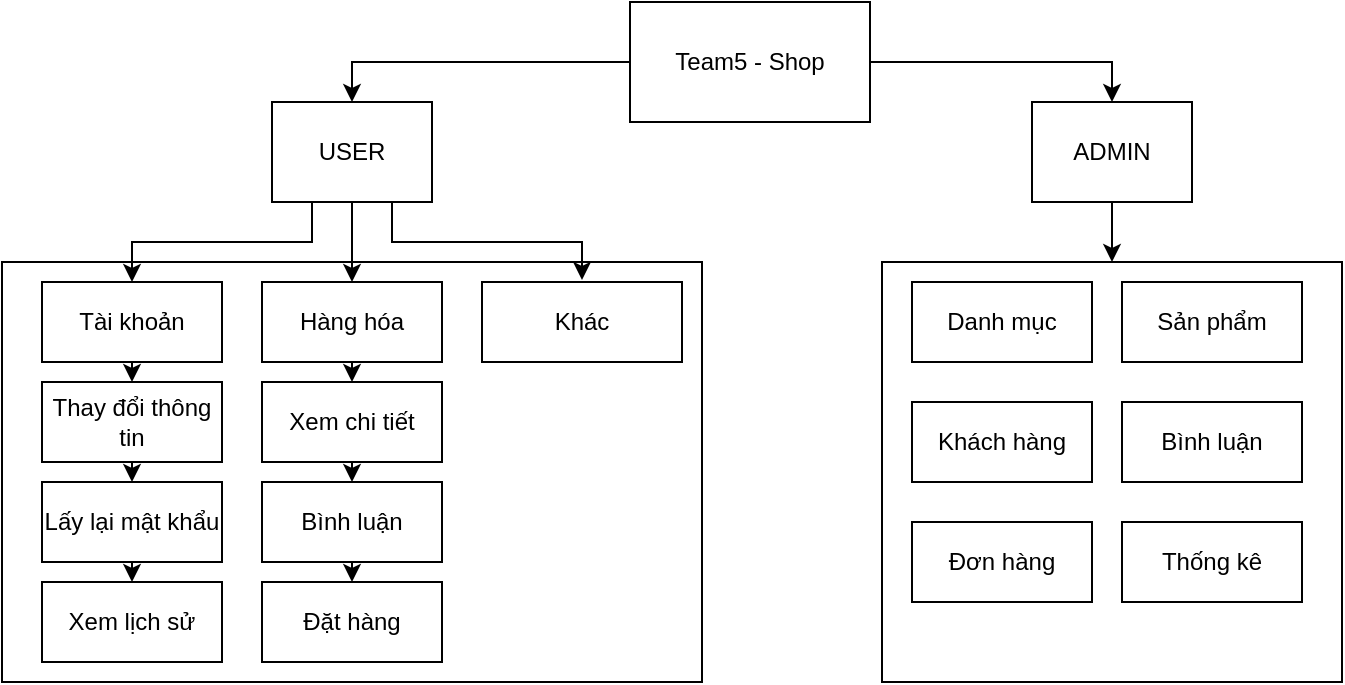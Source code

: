 <mxfile version="15.6.8" type="github">
  <diagram id="YHiz8eK2PubWd9OswhWf" name="Page-1">
    <mxGraphModel dx="929" dy="450" grid="1" gridSize="10" guides="1" tooltips="1" connect="1" arrows="1" fold="1" page="1" pageScale="1" pageWidth="827" pageHeight="1169" math="0" shadow="0">
      <root>
        <mxCell id="0" />
        <mxCell id="1" parent="0" />
        <mxCell id="F0mfFQwup7OnYFJ5PiCa-3" value="" style="rounded=0;whiteSpace=wrap;html=1;" parent="1" vertex="1">
          <mxGeometry x="40" y="180" width="350" height="210" as="geometry" />
        </mxCell>
        <mxCell id="F0mfFQwup7OnYFJ5PiCa-4" style="edgeStyle=orthogonalEdgeStyle;rounded=0;orthogonalLoop=1;jettySize=auto;html=1;exitX=0;exitY=0.5;exitDx=0;exitDy=0;entryX=0.5;entryY=0;entryDx=0;entryDy=0;" parent="1" source="F0mfFQwup7OnYFJ5PiCa-2" target="F0mfFQwup7OnYFJ5PiCa-5" edge="1">
          <mxGeometry relative="1" as="geometry" />
        </mxCell>
        <mxCell id="F0mfFQwup7OnYFJ5PiCa-8" style="edgeStyle=orthogonalEdgeStyle;rounded=0;orthogonalLoop=1;jettySize=auto;html=1;exitX=1;exitY=0.5;exitDx=0;exitDy=0;entryX=0.5;entryY=0;entryDx=0;entryDy=0;" parent="1" source="F0mfFQwup7OnYFJ5PiCa-2" target="F0mfFQwup7OnYFJ5PiCa-6" edge="1">
          <mxGeometry relative="1" as="geometry" />
        </mxCell>
        <mxCell id="F0mfFQwup7OnYFJ5PiCa-2" value="Team5 - Shop" style="rounded=0;whiteSpace=wrap;html=1;" parent="1" vertex="1">
          <mxGeometry x="354" y="50" width="120" height="60" as="geometry" />
        </mxCell>
        <mxCell id="F0mfFQwup7OnYFJ5PiCa-55" style="edgeStyle=orthogonalEdgeStyle;rounded=0;orthogonalLoop=1;jettySize=auto;html=1;exitX=0.25;exitY=1;exitDx=0;exitDy=0;entryX=0.5;entryY=0;entryDx=0;entryDy=0;" parent="1" source="F0mfFQwup7OnYFJ5PiCa-5" target="F0mfFQwup7OnYFJ5PiCa-12" edge="1">
          <mxGeometry relative="1" as="geometry" />
        </mxCell>
        <mxCell id="F0mfFQwup7OnYFJ5PiCa-59" style="edgeStyle=orthogonalEdgeStyle;rounded=0;orthogonalLoop=1;jettySize=auto;html=1;exitX=0.5;exitY=1;exitDx=0;exitDy=0;entryX=0.5;entryY=0;entryDx=0;entryDy=0;" parent="1" source="F0mfFQwup7OnYFJ5PiCa-5" target="F0mfFQwup7OnYFJ5PiCa-43" edge="1">
          <mxGeometry relative="1" as="geometry" />
        </mxCell>
        <mxCell id="F0mfFQwup7OnYFJ5PiCa-60" style="edgeStyle=orthogonalEdgeStyle;rounded=0;orthogonalLoop=1;jettySize=auto;html=1;exitX=0.75;exitY=1;exitDx=0;exitDy=0;" parent="1" source="F0mfFQwup7OnYFJ5PiCa-5" target="F0mfFQwup7OnYFJ5PiCa-52" edge="1">
          <mxGeometry relative="1" as="geometry" />
        </mxCell>
        <mxCell id="F0mfFQwup7OnYFJ5PiCa-5" value="USER" style="rounded=0;whiteSpace=wrap;html=1;" parent="1" vertex="1">
          <mxGeometry x="175" y="100" width="80" height="50" as="geometry" />
        </mxCell>
        <mxCell id="F0mfFQwup7OnYFJ5PiCa-68" style="edgeStyle=orthogonalEdgeStyle;rounded=0;orthogonalLoop=1;jettySize=auto;html=1;exitX=0.5;exitY=1;exitDx=0;exitDy=0;entryX=0.5;entryY=0;entryDx=0;entryDy=0;" parent="1" source="F0mfFQwup7OnYFJ5PiCa-6" target="F0mfFQwup7OnYFJ5PiCa-22" edge="1">
          <mxGeometry relative="1" as="geometry" />
        </mxCell>
        <mxCell id="F0mfFQwup7OnYFJ5PiCa-6" value="ADMIN" style="rounded=0;whiteSpace=wrap;html=1;" parent="1" vertex="1">
          <mxGeometry x="555" y="100" width="80" height="50" as="geometry" />
        </mxCell>
        <mxCell id="F0mfFQwup7OnYFJ5PiCa-48" style="edgeStyle=orthogonalEdgeStyle;rounded=0;orthogonalLoop=1;jettySize=auto;html=1;exitX=0.5;exitY=1;exitDx=0;exitDy=0;entryX=0.5;entryY=0;entryDx=0;entryDy=0;" parent="1" source="F0mfFQwup7OnYFJ5PiCa-10" target="F0mfFQwup7OnYFJ5PiCa-47" edge="1">
          <mxGeometry relative="1" as="geometry" />
        </mxCell>
        <mxCell id="F0mfFQwup7OnYFJ5PiCa-10" value="Xem chi tiết" style="rounded=0;whiteSpace=wrap;html=1;" parent="1" vertex="1">
          <mxGeometry x="170" y="240" width="90" height="40" as="geometry" />
        </mxCell>
        <mxCell id="F0mfFQwup7OnYFJ5PiCa-53" style="edgeStyle=orthogonalEdgeStyle;rounded=0;orthogonalLoop=1;jettySize=auto;html=1;exitX=0.5;exitY=1;exitDx=0;exitDy=0;entryX=0.5;entryY=0;entryDx=0;entryDy=0;" parent="1" source="F0mfFQwup7OnYFJ5PiCa-11" target="F0mfFQwup7OnYFJ5PiCa-16" edge="1">
          <mxGeometry relative="1" as="geometry" />
        </mxCell>
        <mxCell id="F0mfFQwup7OnYFJ5PiCa-11" value="Thay đổi thông tin" style="rounded=0;whiteSpace=wrap;html=1;" parent="1" vertex="1">
          <mxGeometry x="60" y="240" width="90" height="40" as="geometry" />
        </mxCell>
        <mxCell id="F0mfFQwup7OnYFJ5PiCa-51" style="edgeStyle=orthogonalEdgeStyle;rounded=0;orthogonalLoop=1;jettySize=auto;html=1;exitX=0.5;exitY=1;exitDx=0;exitDy=0;entryX=0.5;entryY=0;entryDx=0;entryDy=0;" parent="1" source="F0mfFQwup7OnYFJ5PiCa-12" target="F0mfFQwup7OnYFJ5PiCa-11" edge="1">
          <mxGeometry relative="1" as="geometry" />
        </mxCell>
        <mxCell id="F0mfFQwup7OnYFJ5PiCa-12" value="Tài khoản" style="rounded=0;whiteSpace=wrap;html=1;" parent="1" vertex="1">
          <mxGeometry x="60" y="190" width="90" height="40" as="geometry" />
        </mxCell>
        <mxCell id="F0mfFQwup7OnYFJ5PiCa-72" style="edgeStyle=orthogonalEdgeStyle;rounded=0;orthogonalLoop=1;jettySize=auto;html=1;exitX=0.5;exitY=1;exitDx=0;exitDy=0;entryX=0.5;entryY=0;entryDx=0;entryDy=0;" parent="1" source="F0mfFQwup7OnYFJ5PiCa-16" target="F0mfFQwup7OnYFJ5PiCa-70" edge="1">
          <mxGeometry relative="1" as="geometry" />
        </mxCell>
        <mxCell id="F0mfFQwup7OnYFJ5PiCa-16" value="Lấy lại mật khẩu" style="rounded=0;whiteSpace=wrap;html=1;" parent="1" vertex="1">
          <mxGeometry x="60" y="290" width="90" height="40" as="geometry" />
        </mxCell>
        <mxCell id="F0mfFQwup7OnYFJ5PiCa-22" value="" style="rounded=0;whiteSpace=wrap;html=1;" parent="1" vertex="1">
          <mxGeometry x="480" y="180" width="230" height="210" as="geometry" />
        </mxCell>
        <mxCell id="F0mfFQwup7OnYFJ5PiCa-33" style="edgeStyle=orthogonalEdgeStyle;rounded=0;orthogonalLoop=1;jettySize=auto;html=1;exitX=0.5;exitY=1;exitDx=0;exitDy=0;" parent="1" source="F0mfFQwup7OnYFJ5PiCa-10" target="F0mfFQwup7OnYFJ5PiCa-10" edge="1">
          <mxGeometry relative="1" as="geometry" />
        </mxCell>
        <mxCell id="F0mfFQwup7OnYFJ5PiCa-46" style="edgeStyle=orthogonalEdgeStyle;rounded=0;orthogonalLoop=1;jettySize=auto;html=1;exitX=0.5;exitY=1;exitDx=0;exitDy=0;entryX=0.5;entryY=0;entryDx=0;entryDy=0;" parent="1" source="F0mfFQwup7OnYFJ5PiCa-43" target="F0mfFQwup7OnYFJ5PiCa-10" edge="1">
          <mxGeometry relative="1" as="geometry" />
        </mxCell>
        <mxCell id="F0mfFQwup7OnYFJ5PiCa-43" value="Hàng hóa" style="rounded=0;whiteSpace=wrap;html=1;" parent="1" vertex="1">
          <mxGeometry x="170" y="190" width="90" height="40" as="geometry" />
        </mxCell>
        <mxCell id="F0mfFQwup7OnYFJ5PiCa-71" style="edgeStyle=orthogonalEdgeStyle;rounded=0;orthogonalLoop=1;jettySize=auto;html=1;exitX=0.5;exitY=1;exitDx=0;exitDy=0;entryX=0.5;entryY=0;entryDx=0;entryDy=0;" parent="1" source="F0mfFQwup7OnYFJ5PiCa-47" target="F0mfFQwup7OnYFJ5PiCa-69" edge="1">
          <mxGeometry relative="1" as="geometry" />
        </mxCell>
        <mxCell id="F0mfFQwup7OnYFJ5PiCa-47" value="Bình luận" style="rounded=0;whiteSpace=wrap;html=1;" parent="1" vertex="1">
          <mxGeometry x="170" y="290" width="90" height="40" as="geometry" />
        </mxCell>
        <mxCell id="F0mfFQwup7OnYFJ5PiCa-52" value="Khác" style="rounded=0;whiteSpace=wrap;html=1;strokeWidth=1;perimeterSpacing=1;" parent="1" vertex="1">
          <mxGeometry x="280" y="190" width="100" height="40" as="geometry" />
        </mxCell>
        <mxCell id="F0mfFQwup7OnYFJ5PiCa-61" value="Danh mục" style="rounded=0;whiteSpace=wrap;html=1;" parent="1" vertex="1">
          <mxGeometry x="495" y="190" width="90" height="40" as="geometry" />
        </mxCell>
        <mxCell id="F0mfFQwup7OnYFJ5PiCa-62" value="Sản phẩm" style="rounded=0;whiteSpace=wrap;html=1;" parent="1" vertex="1">
          <mxGeometry x="600" y="190" width="90" height="40" as="geometry" />
        </mxCell>
        <mxCell id="F0mfFQwup7OnYFJ5PiCa-63" value="Khách hàng" style="rounded=0;whiteSpace=wrap;html=1;" parent="1" vertex="1">
          <mxGeometry x="495" y="250" width="90" height="40" as="geometry" />
        </mxCell>
        <mxCell id="F0mfFQwup7OnYFJ5PiCa-65" value="Bình luận" style="rounded=0;whiteSpace=wrap;html=1;" parent="1" vertex="1">
          <mxGeometry x="600" y="250" width="90" height="40" as="geometry" />
        </mxCell>
        <mxCell id="F0mfFQwup7OnYFJ5PiCa-66" value="Thống kê" style="rounded=0;whiteSpace=wrap;html=1;" parent="1" vertex="1">
          <mxGeometry x="600" y="310" width="90" height="40" as="geometry" />
        </mxCell>
        <mxCell id="F0mfFQwup7OnYFJ5PiCa-67" value="Đơn hàng" style="rounded=0;whiteSpace=wrap;html=1;" parent="1" vertex="1">
          <mxGeometry x="495" y="310" width="90" height="40" as="geometry" />
        </mxCell>
        <mxCell id="F0mfFQwup7OnYFJ5PiCa-69" value="Đặt hàng" style="rounded=0;whiteSpace=wrap;html=1;" parent="1" vertex="1">
          <mxGeometry x="170" y="340" width="90" height="40" as="geometry" />
        </mxCell>
        <mxCell id="F0mfFQwup7OnYFJ5PiCa-70" value="Xem lịch sử" style="rounded=0;whiteSpace=wrap;html=1;" parent="1" vertex="1">
          <mxGeometry x="60" y="340" width="90" height="40" as="geometry" />
        </mxCell>
      </root>
    </mxGraphModel>
  </diagram>
</mxfile>

